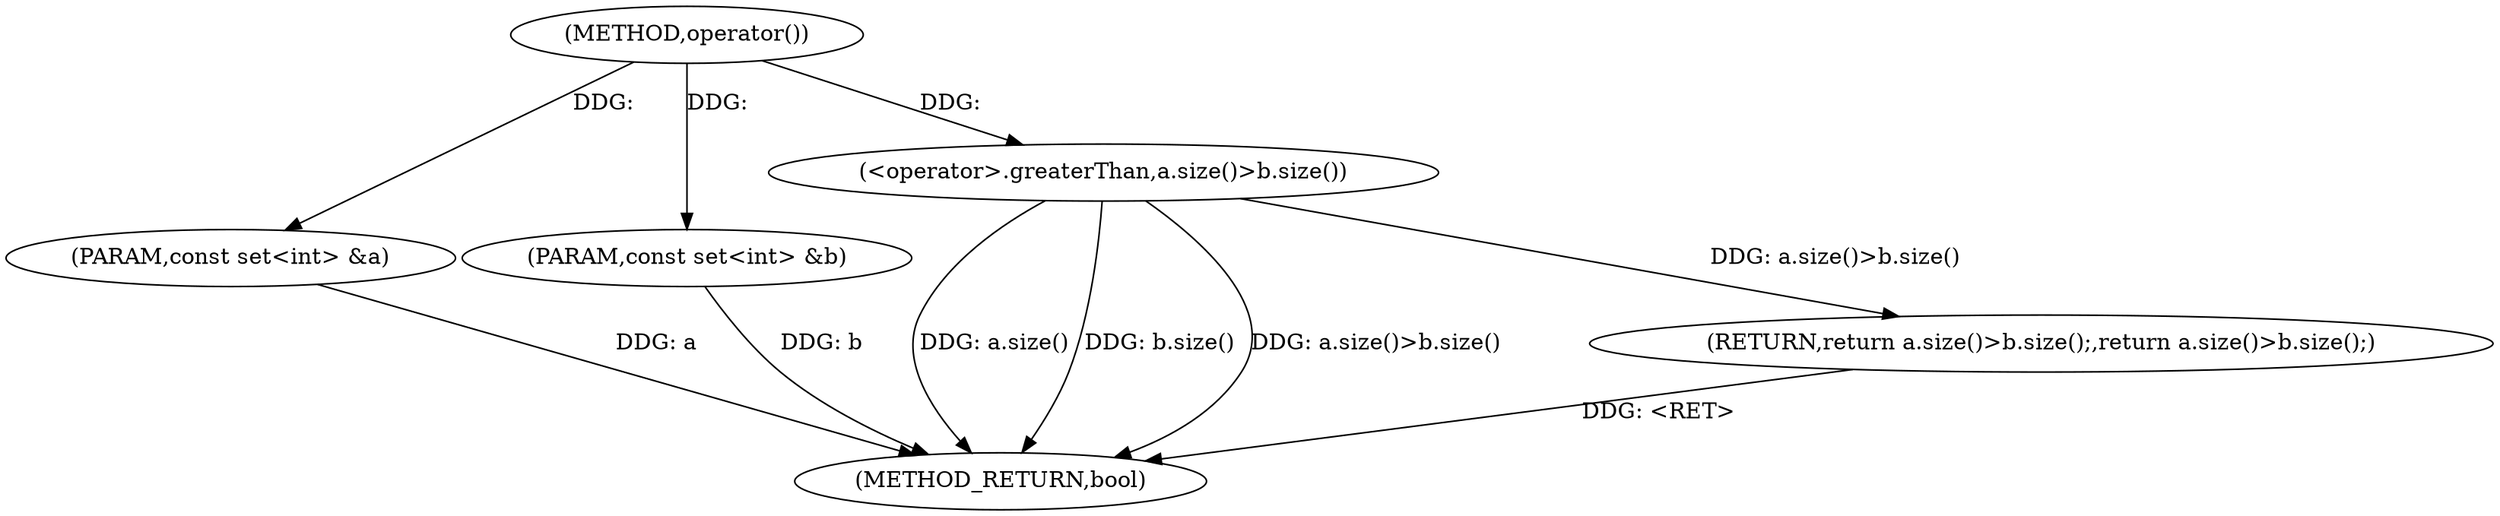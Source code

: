 digraph "operator()" {  
"1000564" [label = "(METHOD,operator())" ]
"1000572" [label = "(METHOD_RETURN,bool)" ]
"1000565" [label = "(PARAM,const set<int> &a)" ]
"1000566" [label = "(PARAM,const set<int> &b)" ]
"1000568" [label = "(RETURN,return a.size()>b.size();,return a.size()>b.size();)" ]
"1000569" [label = "(<operator>.greaterThan,a.size()>b.size())" ]
  "1000565" -> "1000572"  [ label = "DDG: a"] 
  "1000566" -> "1000572"  [ label = "DDG: b"] 
  "1000569" -> "1000572"  [ label = "DDG: a.size()"] 
  "1000569" -> "1000572"  [ label = "DDG: b.size()"] 
  "1000569" -> "1000572"  [ label = "DDG: a.size()>b.size()"] 
  "1000568" -> "1000572"  [ label = "DDG: <RET>"] 
  "1000564" -> "1000565"  [ label = "DDG: "] 
  "1000564" -> "1000566"  [ label = "DDG: "] 
  "1000569" -> "1000568"  [ label = "DDG: a.size()>b.size()"] 
  "1000564" -> "1000569"  [ label = "DDG: "] 
}
